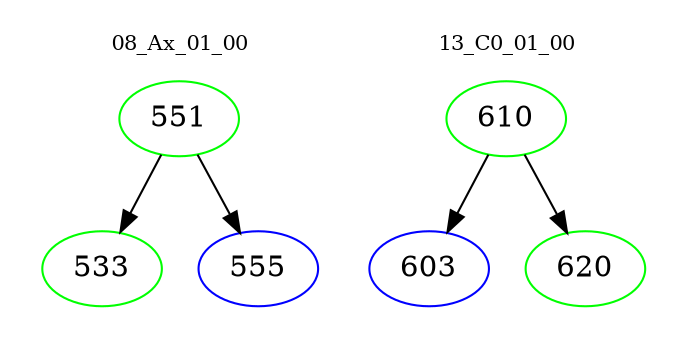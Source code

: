 digraph{
subgraph cluster_0 {
color = white
label = "08_Ax_01_00";
fontsize=10;
T0_551 [label="551", color="green"]
T0_551 -> T0_533 [color="black"]
T0_533 [label="533", color="green"]
T0_551 -> T0_555 [color="black"]
T0_555 [label="555", color="blue"]
}
subgraph cluster_1 {
color = white
label = "13_C0_01_00";
fontsize=10;
T1_610 [label="610", color="green"]
T1_610 -> T1_603 [color="black"]
T1_603 [label="603", color="blue"]
T1_610 -> T1_620 [color="black"]
T1_620 [label="620", color="green"]
}
}
